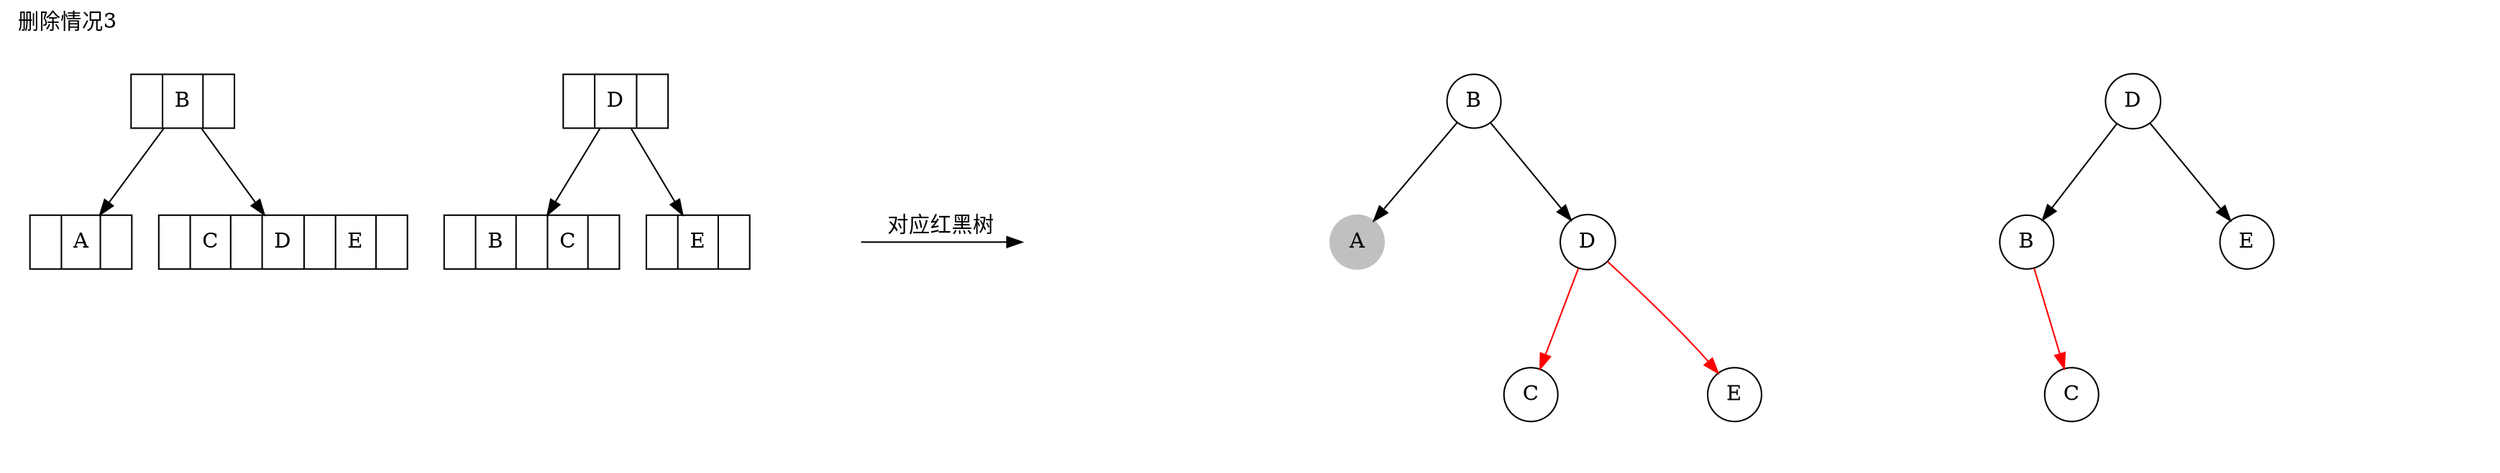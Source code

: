 digraph g{
label="删除情况3";
labeljust=l;
labelloc=t;

subgraph cluster_1{
label="";
node[shape=record];
penwidth=0;
n1_0[label="<f1> | B | <f2>"];
n1_1[label="<f1> | A | <f2>"];
n1_2[label="<f1> | C | <f2> | D | <f3> | E | <f4>"];
n1_0->n1_1;
n1_0->n1_2;
}

subgraph cluster_2{
label="";
node[shape=record];
penwidth=0;
n2_0[label="<f1> | D | <f2>"];
n2_1[label="<f1> | B | <f2> | C | <f3>"];
n2_2[label="<f1> | E | <f2>"];
n2_0->n2_1;
n2_0->n2_2;
}


subgraph cluster_t{
label="";
node[shape=circle];
penwidth=0;
t_0[style=invis];
t_1[style=invis];
t_2[style=invis];
t_0->t_1[style=invis];
t_0->t_2[style=invis];
t_1->t_2[label="对应红黑树", constraint=false, minlen=3];
//t_0[style=invis];
//t_1[label="", shape=triangle, orientation=-90, style=filled, color=green, height=0.4];
//t_0->t_1[style=invis];
}


subgraph cluster_3{
label="";
node[shape=circle];
penwidth=0;
n3_0[label=B];
n3_1[label=A, style=filled, color=gray];
v3_1[style=invis];
n3_2[label=D];

v3_2[style=invis];
v3_3[style=invis];
v3_4[style=invis];

n3_3[label=C];
v3_5[style=invis];
n3_4[label=E];

n3_0->n3_1;
n3_0->v3_1[style=invis];
n3_0->n3_2;

n3_1->v3_2[style=invis];
n3_1->v3_3[style=invis];
n3_1->v3_4[style=invis];

n3_2->n3_3[color="red"];
n3_2->v3_5[style=invis];
n3_2->n3_4[color="red"];

}

subgraph cluster_4{
label="";
node[shape=circle];
penwidth=0;
n4_0[label=D];
n4_1[label=B];
v4_1[style=invis];
n4_2[label=E];
v4_2[style=invis];
v4_3[style=invis];
n4_3[label=C];

v4_4[style=invis];
v4_5[style=invis];
v4_6[style=invis];

n4_0->n4_1;
n4_0->v4_1[style=invis];
n4_0->n4_2;

n4_1->v4_2[style=invis];
n4_1->v4_3[style=invis];
n4_1->n4_3[color="red"];

n4_2->v4_4[style=invis];
n4_2->v4_5[style=invis];
n4_2->v4_6[style=invis];
}

}
